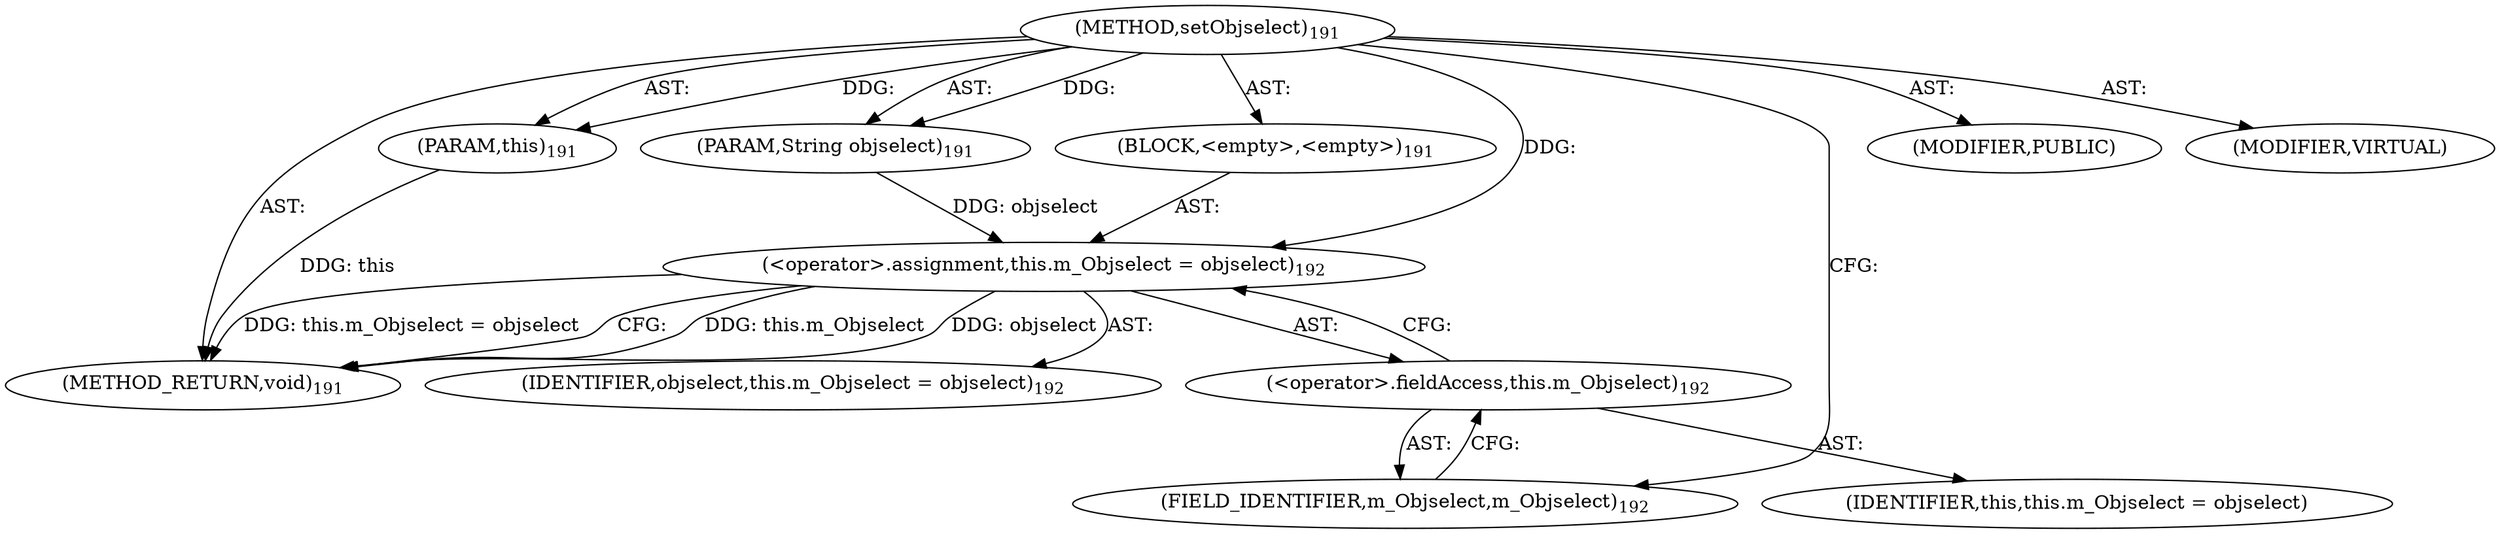 digraph "setObjselect" {  
"111669149702" [label = <(METHOD,setObjselect)<SUB>191</SUB>> ]
"115964117004" [label = <(PARAM,this)<SUB>191</SUB>> ]
"115964117005" [label = <(PARAM,String objselect)<SUB>191</SUB>> ]
"25769803785" [label = <(BLOCK,&lt;empty&gt;,&lt;empty&gt;)<SUB>191</SUB>> ]
"30064771112" [label = <(&lt;operator&gt;.assignment,this.m_Objselect = objselect)<SUB>192</SUB>> ]
"30064771113" [label = <(&lt;operator&gt;.fieldAccess,this.m_Objselect)<SUB>192</SUB>> ]
"68719476782" [label = <(IDENTIFIER,this,this.m_Objselect = objselect)> ]
"55834574853" [label = <(FIELD_IDENTIFIER,m_Objselect,m_Objselect)<SUB>192</SUB>> ]
"68719476783" [label = <(IDENTIFIER,objselect,this.m_Objselect = objselect)<SUB>192</SUB>> ]
"133143986191" [label = <(MODIFIER,PUBLIC)> ]
"133143986192" [label = <(MODIFIER,VIRTUAL)> ]
"128849018886" [label = <(METHOD_RETURN,void)<SUB>191</SUB>> ]
  "111669149702" -> "115964117004"  [ label = "AST: "] 
  "111669149702" -> "115964117005"  [ label = "AST: "] 
  "111669149702" -> "25769803785"  [ label = "AST: "] 
  "111669149702" -> "133143986191"  [ label = "AST: "] 
  "111669149702" -> "133143986192"  [ label = "AST: "] 
  "111669149702" -> "128849018886"  [ label = "AST: "] 
  "25769803785" -> "30064771112"  [ label = "AST: "] 
  "30064771112" -> "30064771113"  [ label = "AST: "] 
  "30064771112" -> "68719476783"  [ label = "AST: "] 
  "30064771113" -> "68719476782"  [ label = "AST: "] 
  "30064771113" -> "55834574853"  [ label = "AST: "] 
  "30064771112" -> "128849018886"  [ label = "CFG: "] 
  "30064771113" -> "30064771112"  [ label = "CFG: "] 
  "55834574853" -> "30064771113"  [ label = "CFG: "] 
  "111669149702" -> "55834574853"  [ label = "CFG: "] 
  "115964117004" -> "128849018886"  [ label = "DDG: this"] 
  "30064771112" -> "128849018886"  [ label = "DDG: this.m_Objselect"] 
  "30064771112" -> "128849018886"  [ label = "DDG: objselect"] 
  "30064771112" -> "128849018886"  [ label = "DDG: this.m_Objselect = objselect"] 
  "111669149702" -> "115964117004"  [ label = "DDG: "] 
  "111669149702" -> "115964117005"  [ label = "DDG: "] 
  "115964117005" -> "30064771112"  [ label = "DDG: objselect"] 
  "111669149702" -> "30064771112"  [ label = "DDG: "] 
}
